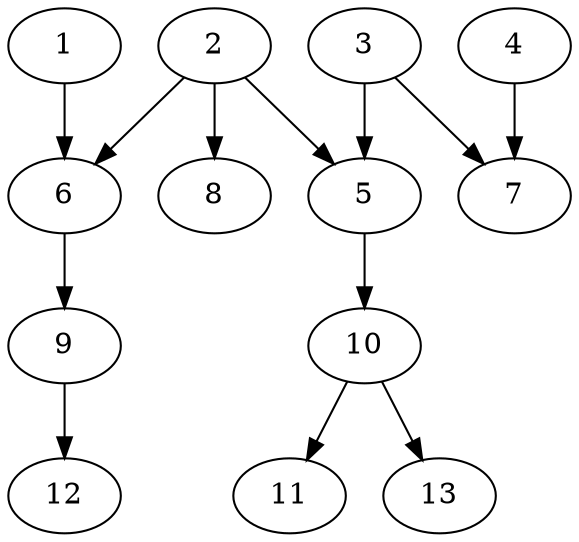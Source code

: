// DAG automatically generated by daggen at Fri May 24 12:58:18 2024
// daggen-master/daggen -n 13 --fat 0.5 --density 0.5 --regular 0.5 --jump 2 --minalpha 20 --maxalpha 50 --dot -o dags_dot_13/sim_3.dot 
digraph G {
  1 [size="3275434418", alpha="29.27"]
  1 -> 6 [size ="75497472"]
  2 [size="583285913998", alpha="31.05"]
  2 -> 5 [size ="411041792"]
  2 -> 6 [size ="411041792"]
  2 -> 8 [size ="411041792"]
  3 [size="191255495028", alpha="29.55"]
  3 -> 5 [size ="134217728"]
  3 -> 7 [size ="134217728"]
  4 [size="690914534", alpha="40.56"]
  4 -> 7 [size ="33554432"]
  5 [size="39328989903", alpha="25.70"]
  5 -> 10 [size ="838860800"]
  6 [size="782757789696", alpha="25.90"]
  6 -> 9 [size ="679477248"]
  7 [size="85174207016", alpha="43.80"]
  8 [size="28991029248", alpha="30.22"]
  9 [size="22682788901", alpha="31.24"]
  9 -> 12 [size ="679477248"]
  10 [size="7136882005", alpha="38.89"]
  10 -> 11 [size ="134217728"]
  10 -> 13 [size ="134217728"]
  11 [size="10767701074", alpha="44.13"]
  12 [size="9552532879", alpha="32.10"]
  13 [size="12580894038", alpha="26.44"]
}

